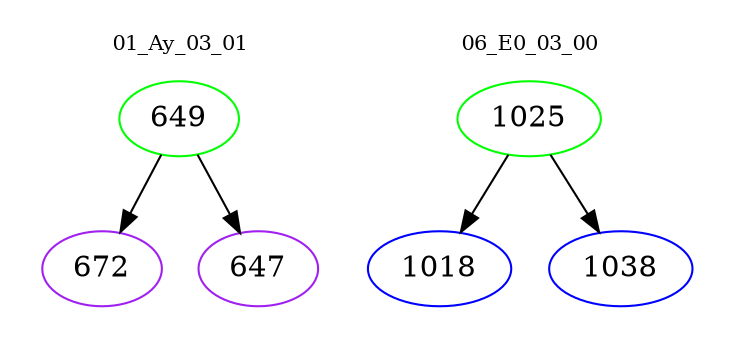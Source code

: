 digraph{
subgraph cluster_0 {
color = white
label = "01_Ay_03_01";
fontsize=10;
T0_649 [label="649", color="green"]
T0_649 -> T0_672 [color="black"]
T0_672 [label="672", color="purple"]
T0_649 -> T0_647 [color="black"]
T0_647 [label="647", color="purple"]
}
subgraph cluster_1 {
color = white
label = "06_E0_03_00";
fontsize=10;
T1_1025 [label="1025", color="green"]
T1_1025 -> T1_1018 [color="black"]
T1_1018 [label="1018", color="blue"]
T1_1025 -> T1_1038 [color="black"]
T1_1038 [label="1038", color="blue"]
}
}
